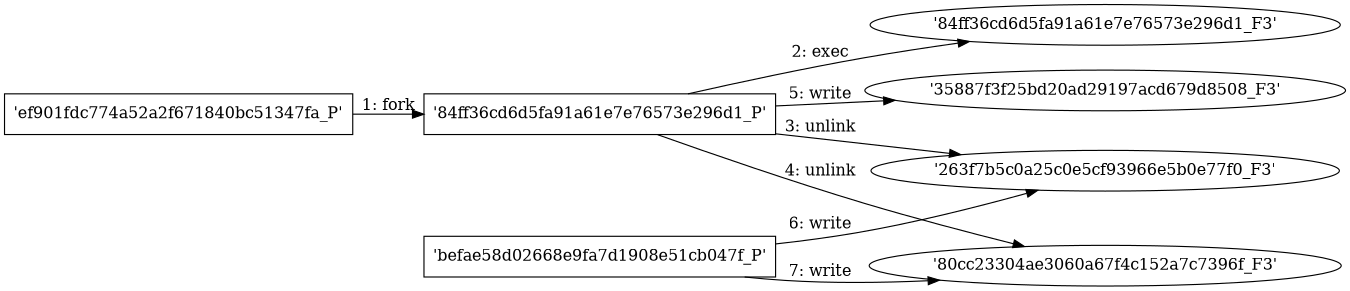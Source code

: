 digraph "D:\Learning\Paper\apt\基于CTI的攻击预警\Dataset\攻击图\ASGfromALLCTI\Microsoft Patch Tuesday - June 2015.dot" {
rankdir="LR"
size="9"
fixedsize="false"
splines="true"
nodesep=0.3
ranksep=0
fontsize=10
overlap="scalexy"
engine= "neato"
	"'ef901fdc774a52a2f671840bc51347fa_P'" [node_type=Process shape=box]
	"'84ff36cd6d5fa91a61e7e76573e296d1_P'" [node_type=Process shape=box]
	"'ef901fdc774a52a2f671840bc51347fa_P'" -> "'84ff36cd6d5fa91a61e7e76573e296d1_P'" [label="1: fork"]
	"'84ff36cd6d5fa91a61e7e76573e296d1_P'" [node_type=Process shape=box]
	"'84ff36cd6d5fa91a61e7e76573e296d1_F3'" [node_type=File shape=ellipse]
	"'84ff36cd6d5fa91a61e7e76573e296d1_P'" -> "'84ff36cd6d5fa91a61e7e76573e296d1_F3'" [label="2: exec"]
	"'263f7b5c0a25c0e5cf93966e5b0e77f0_F3'" [node_type=file shape=ellipse]
	"'84ff36cd6d5fa91a61e7e76573e296d1_P'" [node_type=Process shape=box]
	"'84ff36cd6d5fa91a61e7e76573e296d1_P'" -> "'263f7b5c0a25c0e5cf93966e5b0e77f0_F3'" [label="3: unlink"]
	"'80cc23304ae3060a67f4c152a7c7396f_F3'" [node_type=file shape=ellipse]
	"'84ff36cd6d5fa91a61e7e76573e296d1_P'" [node_type=Process shape=box]
	"'84ff36cd6d5fa91a61e7e76573e296d1_P'" -> "'80cc23304ae3060a67f4c152a7c7396f_F3'" [label="4: unlink"]
	"'35887f3f25bd20ad29197acd679d8508_F3'" [node_type=file shape=ellipse]
	"'84ff36cd6d5fa91a61e7e76573e296d1_P'" [node_type=Process shape=box]
	"'84ff36cd6d5fa91a61e7e76573e296d1_P'" -> "'35887f3f25bd20ad29197acd679d8508_F3'" [label="5: write"]
	"'263f7b5c0a25c0e5cf93966e5b0e77f0_F3'" [node_type=file shape=ellipse]
	"'befae58d02668e9fa7d1908e51cb047f_P'" [node_type=Process shape=box]
	"'befae58d02668e9fa7d1908e51cb047f_P'" -> "'263f7b5c0a25c0e5cf93966e5b0e77f0_F3'" [label="6: write"]
	"'80cc23304ae3060a67f4c152a7c7396f_F3'" [node_type=file shape=ellipse]
	"'befae58d02668e9fa7d1908e51cb047f_P'" [node_type=Process shape=box]
	"'befae58d02668e9fa7d1908e51cb047f_P'" -> "'80cc23304ae3060a67f4c152a7c7396f_F3'" [label="7: write"]
}
